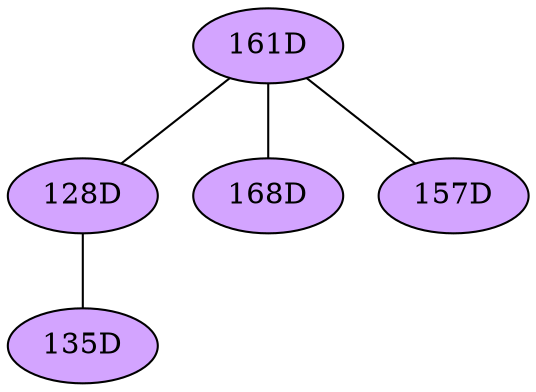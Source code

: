 // The Round Table
graph {
	"161D" [fillcolor="#D3A4FF" style=radial]
	"128D" [fillcolor="#D3A4FF" style=radial]
	"161D" -- "128D" [penwidth=1]
	"161D" [fillcolor="#D3A4FF" style=radial]
	"168D" [fillcolor="#D3A4FF" style=radial]
	"161D" -- "168D" [penwidth=1]
	"161D" [fillcolor="#D3A4FF" style=radial]
	"157D" [fillcolor="#D3A4FF" style=radial]
	"161D" -- "157D" [penwidth=1]
	"128D" [fillcolor="#D3A4FF" style=radial]
	"135D" [fillcolor="#D3A4FF" style=radial]
	"128D" -- "135D" [penwidth=1]
}
